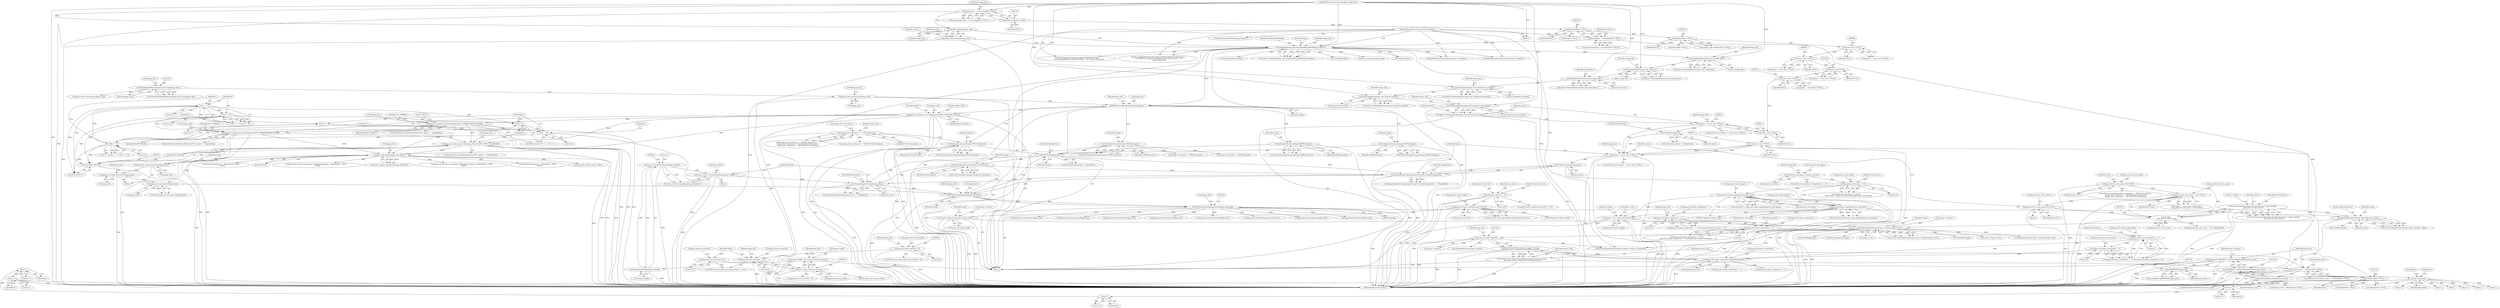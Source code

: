 digraph "0_ImageMagick_58cf5bf4fade82e3b510e8f3463a967278a3e410@pointer" {
"1001770" [label="(Call,p++)"];
"1001759" [label="(Call,p++)"];
"1001748" [label="(Call,p++)"];
"1001392" [label="(Call,p=jpeg_pixels)"];
"1001351" [label="(Call,(JSAMPROW) jpeg_pixels)"];
"1001132" [label="(Call,jpeg_pixels=(JSAMPLE *) GetVirtualMemoryBlob(memory_info))"];
"1001134" [label="(Call,(JSAMPLE *) GetVirtualMemoryBlob(memory_info))"];
"1001136" [label="(Call,GetVirtualMemoryBlob(memory_info))"];
"1001120" [label="(Call,memory_info == (MemoryInfo *) NULL)"];
"1001104" [label="(Call,memory_info=AcquireVirtualMemory((size_t) image->columns,\n    jpeg_info.output_components*sizeof(*jpeg_pixels)))"];
"1001106" [label="(Call,AcquireVirtualMemory((size_t) image->columns,\n    jpeg_info.output_components*sizeof(*jpeg_pixels)))"];
"1001107" [label="(Call,(size_t) image->columns)"];
"1001054" [label="(Call,SetImageExtent(image,image->columns,image->rows))"];
"1001031" [label="(Call,SetImageProperty(image,\"jpeg:colorspace\",value))"];
"1001014" [label="(Call,JPEGSetImageSamplingFactor(&jpeg_info,image))"];
"1001010" [label="(Call,JPEGSetImageQuality(&jpeg_info,image))"];
"1000828" [label="(Call,jpeg_start_decompress(&jpeg_info))"];
"1000385" [label="(Call,jpeg_read_header(&jpeg_info,TRUE))"];
"1000372" [label="(Call,jpeg_set_marker_processor(&jpeg_info,(int) (JPEG_APP0+i),ReadProfile))"];
"1000329" [label="(Call,jpeg_set_marker_processor(&jpeg_info,ICC_MARKER,ReadICCProfile))"];
"1000313" [label="(Call,jpeg_set_marker_processor(&jpeg_info,JPEG_COM,ReadComment))"];
"1000309" [label="(Call,JPEGSourceManager(&jpeg_info,image))"];
"1000306" [label="(Call,jpeg_create_decompress(&jpeg_info))"];
"1000207" [label="(Call,ResetMagickMemory(&jpeg_info,0,sizeof(jpeg_info)))"];
"1000179" [label="(Call,OpenBlob(image_info,image,ReadBinaryBlobMode,exception))"];
"1000175" [label="(Call,AcquireImage(image_info))"];
"1000129" [label="(Call,image_info != (const ImageInfo *) NULL)"];
"1000108" [label="(MethodParameterIn,const ImageInfo *image_info)"];
"1000131" [label="(Call,(const ImageInfo *) NULL)"];
"1000173" [label="(Call,image=AcquireImage(image_info))"];
"1000156" [label="(Call,exception != (ExceptionInfo *) NULL)"];
"1000109" [label="(MethodParameterIn,ExceptionInfo *exception)"];
"1000158" [label="(Call,(ExceptionInfo *) NULL)"];
"1000340" [label="(Call,jpeg_set_marker_processor(&jpeg_info,IPTC_MARKER,ReadIPTCProfile))"];
"1000375" [label="(Call,(int) (JPEG_APP0+i))"];
"1000360" [label="(Call,i != 13)"];
"1000356" [label="(Call,i != 2)"];
"1000349" [label="(Call,i < 16)"];
"1000352" [label="(Call,i++)"];
"1000363" [label="(Call,i != 14)"];
"1000346" [label="(Call,i=1)"];
"1000600" [label="(Call,jpeg_calc_output_dimensions(&jpeg_info))"];
"1000528" [label="(Call,jpeg_calc_output_dimensions(&jpeg_info))"];
"1000894" [label="(Call,IsITUFaxImage(image))"];
"1000880" [label="(Call,SetImageColorspace(image,YCbCrColorspace))"];
"1000391" [label="(Call,image_info->colorspace == YCbCrColorspace)"];
"1000864" [label="(Call,SetImageColorspace(image,sRGBColorspace))"];
"1000872" [label="(Call,SetImageColorspace(image,GRAYColorspace))"];
"1000888" [label="(Call,SetImageColorspace(image,CMYKColorspace))"];
"1000950" [label="(Call,AcquireImageColormap(image,colors))"];
"1000916" [label="(Call,AcquireImageColormap(image,StringToUnsignedLong(option)))"];
"1000900" [label="(Call,SetImageColorspace(image,LabColorspace))"];
"1000918" [label="(Call,StringToUnsignedLong(option))"];
"1000909" [label="(Call,option != (const char *) NULL)"];
"1000810" [label="(Call,option != (const char *) NULL)"];
"1000804" [label="(Call,option=GetImageOption(image_info,\"jpeg:fancy-upsampling\"))"];
"1000806" [label="(Call,GetImageOption(image_info,\"jpeg:fancy-upsampling\"))"];
"1000724" [label="(Call,GetImageOption(image_info,\"jpeg:dct-method\"))"];
"1000697" [label="(Call,GetImageOption(image_info,\"jpeg:block-smoothing\"))"];
"1000672" [label="(Call,GetImageOption(image_info,\"jpeg:colors\"))"];
"1000490" [label="(Call,GetImageOption(image_info,\"jpeg:size\"))"];
"1000320" [label="(Call,GetImageOption(image_info,\"profile:skip\"))"];
"1000812" [label="(Call,(const char *) NULL)"];
"1000730" [label="(Call,(const char *) NULL)"];
"1000703" [label="(Call,(const char *) NULL)"];
"1000678" [label="(Call,(const char *) NULL)"];
"1000497" [label="(Call,(const char *) NULL)"];
"1000232" [label="(Call,(MemoryInfo *) NULL)"];
"1000821" [label="(Call,IsStringTrue(option))"];
"1000911" [label="(Call,(const char *) NULL)"];
"1000938" [label="(Call,colors=(size_t) GetQuantumRange(image->depth)+1)"];
"1000941" [label="(Call,(size_t) GetQuantumRange(image->depth))"];
"1000943" [label="(Call,GetQuantumRange(image->depth))"];
"1000845" [label="(Call,image->depth=(size_t) jpeg_info.data_precision)"];
"1000849" [label="(Call,(size_t) jpeg_info.data_precision)"];
"1000660" [label="(Call,jpeg_info.data_precision == 16)"];
"1000643" [label="(Call,jpeg_info.data_precision > 8)"];
"1000665" [label="(Call,jpeg_info.data_precision=12)"];
"1001020" [label="(Call,FormatLocaleString(value,MaxTextExtent,\"%.20g\",(double)\n    jpeg_info.out_color_space))"];
"1001024" [label="(Call,(double)\n    jpeg_info.out_color_space)"];
"1000903" [label="(Call,jpeg_info.out_color_space=JCS_YCbCr)"];
"1000500" [label="(Call,jpeg_info.out_color_space != JCS_YCbCr)"];
"1000407" [label="(Call,jpeg_info.out_color_space=JCS_YCbCr)"];
"1000831" [label="(Call,image->columns=jpeg_info.output_width)"];
"1000556" [label="(Call,jpeg_info.output_width/geometry_info.rho)"];
"1000549" [label="(Call,geometry_info.rho != 0.0)"];
"1000838" [label="(Call,image->rows=jpeg_info.output_height)"];
"1000572" [label="(Call,jpeg_info.output_height/geometry_info.sigma)"];
"1000565" [label="(Call,geometry_info.sigma != 0.0)"];
"1000521" [label="(Call,geometry_info.sigma=geometry_info.rho)"];
"1000581" [label="(Call,jpeg_info.output_height/geometry_info.sigma)"];
"1001112" [label="(Call,jpeg_info.output_components*sizeof(*jpeg_pixels))"];
"1001087" [label="(Call,jpeg_info.output_components != 3)"];
"1001081" [label="(Call,jpeg_info.output_components != 1)"];
"1000926" [label="(Call,jpeg_info.output_components == 1)"];
"1001092" [label="(Call,jpeg_info.output_components != 4)"];
"1001122" [label="(Call,(MemoryInfo *) NULL)"];
"1001783" [label="(Call,p++)"];
"1001770" [label="(Call,p++)"];
"1000810" [label="(Call,option != (const char *) NULL)"];
"1000889" [label="(Identifier,image)"];
"1000902" [label="(Identifier,LabColorspace)"];
"1000726" [label="(Literal,\"jpeg:dct-method\")"];
"1000903" [label="(Call,jpeg_info.out_color_space=JCS_YCbCr)"];
"1000317" [label="(Identifier,ReadComment)"];
"1001033" [label="(Literal,\"jpeg:colorspace\")"];
"1001438" [label="(Call,jpeg_info.output_components == 1)"];
"1000846" [label="(Call,image->depth)"];
"1000340" [label="(Call,jpeg_set_marker_processor(&jpeg_info,IPTC_MARKER,ReadIPTCProfile))"];
"1001373" [label="(Call,jpeg_read_scanlines(&jpeg_info,scanline,1))"];
"1000831" [label="(Call,image->columns=jpeg_info.output_width)"];
"1000947" [label="(Literal,1)"];
"1000345" [label="(ControlStructure,for (i=1; i < 16; i++))"];
"1001486" [label="(Call,p++)"];
"1001769" [label="(Call,*p++)"];
"1000392" [label="(Call,image_info->colorspace)"];
"1000944" [label="(Call,image->depth)"];
"1000488" [label="(Call,option=GetImageOption(image_info,\"jpeg:size\"))"];
"1001771" [label="(Identifier,p)"];
"1000722" [label="(Call,option=GetImageOption(image_info,\"jpeg:dct-method\"))"];
"1001397" [label="(Call,QueueAuthenticPixels(image,0,y,image->columns,1,exception))"];
"1001047" [label="(Call,CloseBlob(image))"];
"1000182" [label="(Identifier,ReadBinaryBlobMode)"];
"1001034" [label="(Identifier,value)"];
"1000872" [label="(Call,SetImageColorspace(image,GRAYColorspace))"];
"1000579" [label="(Call,scale_factor=jpeg_info.output_height/geometry_info.sigma)"];
"1000951" [label="(Identifier,image)"];
"1000391" [label="(Call,image_info->colorspace == YCbCrColorspace)"];
"1000952" [label="(Identifier,colors)"];
"1000555" [label="(Identifier,scale_factor)"];
"1001839" [label="(Call,jpeg_destroy_decompress(&jpeg_info))"];
"1000699" [label="(Literal,\"jpeg:block-smoothing\")"];
"1000826" [label="(Call,(void) jpeg_start_decompress(&jpeg_info))"];
"1000312" [label="(Identifier,image)"];
"1001089" [label="(Identifier,jpeg_info)"];
"1000674" [label="(Literal,\"jpeg:colors\")"];
"1000936" [label="(Block,)"];
"1000678" [label="(Call,(const char *) NULL)"];
"1000725" [label="(Identifier,image_info)"];
"1000823" [label="(Identifier,MagickFalse)"];
"1000352" [label="(Call,i++)"];
"1000695" [label="(Call,option=GetImageOption(image_info,\"jpeg:block-smoothing\"))"];
"1000569" [label="(Literal,0.0)"];
"1000896" [label="(Identifier,MagickFalse)"];
"1000337" [label="(Literal,\"IPTC\")"];
"1001054" [label="(Call,SetImageExtent(image,image->columns,image->rows))"];
"1001106" [label="(Call,AcquireVirtualMemory((size_t) image->columns,\n    jpeg_info.output_components*sizeof(*jpeg_pixels)))"];
"1000565" [label="(Call,geometry_info.sigma != 0.0)"];
"1000832" [label="(Call,image->columns)"];
"1000553" [label="(Literal,0.0)"];
"1000504" [label="(Identifier,JCS_YCbCr)"];
"1000698" [label="(Identifier,image_info)"];
"1001132" [label="(Call,jpeg_pixels=(JSAMPLE *) GetVirtualMemoryBlob(memory_info))"];
"1000671" [label="(Identifier,option)"];
"1001121" [label="(Identifier,memory_info)"];
"1000357" [label="(Identifier,i)"];
"1001836" [label="(Call,jpeg_finish_decompress(&jpeg_info))"];
"1000989" [label="(Call,(int) jpeg_info.data_precision)"];
"1000382" [label="(Identifier,i)"];
"1000309" [label="(Call,JPEGSourceManager(&jpeg_info,image))"];
"1000494" [label="(Call,(option != (const char *) NULL) &&\n      (jpeg_info.out_color_space != JCS_YCbCr))"];
"1000407" [label="(Call,jpeg_info.out_color_space=JCS_YCbCr)"];
"1001032" [label="(Identifier,image)"];
"1000642" [label="(ControlStructure,if (jpeg_info.data_precision > 8))"];
"1001010" [label="(Call,JPEGSetImageQuality(&jpeg_info,image))"];
"1001748" [label="(Call,p++)"];
"1001758" [label="(Call,*p++)"];
"1000248" [label="(Call,jpeg_destroy_decompress(&jpeg_info))"];
"1001394" [label="(Identifier,jpeg_pixels)"];
"1000307" [label="(Call,&jpeg_info)"];
"1000928" [label="(Identifier,jpeg_info)"];
"1000949" [label="(Call,AcquireImageColormap(image,colors) == MagickFalse)"];
"1000664" [label="(Literal,16)"];
"1000701" [label="(Call,option != (const char *) NULL)"];
"1000529" [label="(Call,&jpeg_info)"];
"1000157" [label="(Identifier,exception)"];
"1001119" [label="(ControlStructure,if (memory_info == (MemoryInfo *) NULL))"];
"1000895" [label="(Identifier,image)"];
"1000667" [label="(Identifier,jpeg_info)"];
"1001353" [label="(Identifier,jpeg_pixels)"];
"1000348" [label="(Literal,1)"];
"1000840" [label="(Identifier,image)"];
"1000874" [label="(Identifier,GRAYColorspace)"];
"1000355" [label="(Call,(i != 2) && (i != 13) && (i != 14))"];
"1001149" [label="(Call,(MemoryInfo *) NULL)"];
"1001667" [label="(Call,p++)"];
"1001021" [label="(Identifier,value)"];
"1001080" [label="(Call,(jpeg_info.output_components != 1) &&\n      (jpeg_info.output_components != 3) && (jpeg_info.output_components != 4))"];
"1001029" [label="(Call,(void) SetImageProperty(image,\"jpeg:colorspace\",value))"];
"1000521" [label="(Call,geometry_info.sigma=geometry_info.rho)"];
"1000915" [label="(Call,AcquireImageColormap(image,StringToUnsignedLong(option)) == MagickFalse)"];
"1000388" [label="(Identifier,TRUE)"];
"1000130" [label="(Identifier,image_info)"];
"1000389" [label="(ControlStructure,if ((image_info->colorspace == YCbCrColorspace) ||\n      (image_info->colorspace == Rec601YCbCrColorspace) ||\n      (image_info->colorspace == Rec709YCbCrColorspace)))"];
"1000822" [label="(Identifier,option)"];
"1000919" [label="(Identifier,option)"];
"1000179" [label="(Call,OpenBlob(image_info,image,ReadBinaryBlobMode,exception))"];
"1001087" [label="(Call,jpeg_info.output_components != 3)"];
"1000175" [label="(Call,AcquireImage(image_info))"];
"1000811" [label="(Identifier,option)"];
"1001418" [label="(Call,jpeg_info.data_precision > 8)"];
"1000330" [label="(Call,&jpeg_info)"];
"1001052" [label="(Call,status=SetImageExtent(image,image->columns,image->rows))"];
"1000570" [label="(Call,scale_factor > (jpeg_info.output_height/geometry_info.sigma))"];
"1000386" [label="(Call,&jpeg_info)"];
"1000865" [label="(Identifier,image)"];
"1001014" [label="(Call,JPEGSetImageSamplingFactor(&jpeg_info,image))"];
"1000812" [label="(Call,(const char *) NULL)"];
"1000411" [label="(Identifier,JCS_YCbCr)"];
"1000571" [label="(Identifier,scale_factor)"];
"1000886" [label="(Call,(void) SetImageColorspace(image,CMYKColorspace))"];
"1000880" [label="(Call,SetImageColorspace(image,YCbCrColorspace))"];
"1000413" [label="(Identifier,units)"];
"1001367" [label="(Block,)"];
"1000364" [label="(Identifier,i)"];
"1001770" [label="(Call,p++)"];
"1000567" [label="(Identifier,geometry_info)"];
"1000828" [label="(Call,jpeg_start_decompress(&jpeg_info))"];
"1001747" [label="(Call,*p++)"];
"1000804" [label="(Call,option=GetImageOption(image_info,\"jpeg:fancy-upsampling\"))"];
"1000515" [label="(ControlStructure,if ((flags & SigmaValue) == 0))"];
"1001201" [label="(Call,jpeg_info.out_color_space == JCS_GRAYSCALE)"];
"1001749" [label="(Identifier,p)"];
"1000350" [label="(Identifier,i)"];
"1000581" [label="(Call,jpeg_info.output_height/geometry_info.sigma)"];
"1000344" [label="(Identifier,ReadIPTCProfile)"];
"1001792" [label="(Call,SyncAuthenticPixels(image,exception))"];
"1000183" [label="(Identifier,exception)"];
"1001848" [label="(Call,CloseBlob(image))"];
"1000916" [label="(Call,AcquireImageColormap(image,StringToUnsignedLong(option)))"];
"1000108" [label="(MethodParameterIn,const ImageInfo *image_info)"];
"1000673" [label="(Identifier,image_info)"];
"1000820" [label="(Call,IsStringTrue(option) != MagickFalse)"];
"1000129" [label="(Call,image_info != (const ImageInfo *) NULL)"];
"1000176" [label="(Identifier,image_info)"];
"1000346" [label="(Call,i=1)"];
"1000838" [label="(Call,image->rows=jpeg_info.output_height)"];
"1000232" [label="(Call,(MemoryInfo *) NULL)"];
"1001360" [label="(Call,(ssize_t) image->rows)"];
"1001396" [label="(Identifier,q)"];
"1000670" [label="(Call,option=GetImageOption(image_info,\"jpeg:colors\"))"];
"1001092" [label="(Call,jpeg_info.output_components != 4)"];
"1001024" [label="(Call,(double)\n    jpeg_info.out_color_space)"];
"1000207" [label="(Call,ResetMagickMemory(&jpeg_info,0,sizeof(jpeg_info)))"];
"1000730" [label="(Call,(const char *) NULL)"];
"1000662" [label="(Identifier,jpeg_info)"];
"1000191" [label="(Call,DestroyImageList(image))"];
"1001165" [label="(Call,(MagickSizeType) image->columns*image->rows)"];
"1000550" [label="(Call,geometry_info.rho)"];
"1001022" [label="(Identifier,MaxTextExtent)"];
"1000365" [label="(Literal,14)"];
"1000882" [label="(Identifier,YCbCrColorspace)"];
"1000373" [label="(Call,&jpeg_info)"];
"1000315" [label="(Identifier,jpeg_info)"];
"1000110" [label="(Block,)"];
"1000353" [label="(Identifier,i)"];
"1000173" [label="(Call,image=AcquireImage(image_info))"];
"1000660" [label="(Call,jpeg_info.data_precision == 16)"];
"1000395" [label="(Identifier,YCbCrColorspace)"];
"1001094" [label="(Identifier,jpeg_info)"];
"1000888" [label="(Call,SetImageColorspace(image,CMYKColorspace))"];
"1000349" [label="(Call,i < 16)"];
"1000898" [label="(Call,(void) SetImageColorspace(image,LabColorspace))"];
"1000564" [label="(Call,(geometry_info.sigma != 0.0) &&\n          (scale_factor > (jpeg_info.output_height/geometry_info.sigma)))"];
"1000333" [label="(Identifier,ReadICCProfile)"];
"1000360" [label="(Call,i != 13)"];
"1000585" [label="(Call,geometry_info.sigma)"];
"1000390" [label="(Call,(image_info->colorspace == YCbCrColorspace) ||\n      (image_info->colorspace == Rec601YCbCrColorspace) ||\n      (image_info->colorspace == Rec709YCbCrColorspace))"];
"1000380" [label="(Identifier,ReadProfile)"];
"1001136" [label="(Call,GetVirtualMemoryBlob(memory_info))"];
"1000490" [label="(Call,GetImageOption(image_info,\"jpeg:size\"))"];
"1000109" [label="(MethodParameterIn,ExceptionInfo *exception)"];
"1001059" [label="(Call,image->rows)"];
"1000321" [label="(Identifier,image_info)"];
"1000319" [label="(Identifier,option)"];
"1000359" [label="(Call,(i != 13) && (i != 14))"];
"1001161" [label="(Call,CloseBlob(image))"];
"1000881" [label="(Identifier,image)"];
"1001113" [label="(Call,jpeg_info.output_components)"];
"1000131" [label="(Call,(const ImageInfo *) NULL)"];
"1000864" [label="(Call,SetImageColorspace(image,sRGBColorspace))"];
"1001055" [label="(Identifier,image)"];
"1000953" [label="(Identifier,MagickFalse)"];
"1000911" [label="(Call,(const char *) NULL)"];
"1000814" [label="(Identifier,NULL)"];
"1000178" [label="(Identifier,status)"];
"1000941" [label="(Call,(size_t) GetQuantumRange(image->depth))"];
"1001020" [label="(Call,FormatLocaleString(value,MaxTextExtent,\"%.20g\",(double)\n    jpeg_info.out_color_space))"];
"1001013" [label="(Identifier,image)"];
"1000890" [label="(Identifier,CMYKColorspace)"];
"1000676" [label="(Call,option != (const char *) NULL)"];
"1000926" [label="(Call,jpeg_info.output_components == 1)"];
"1000362" [label="(Literal,13)"];
"1001392" [label="(Call,p=jpeg_pixels)"];
"1000500" [label="(Call,jpeg_info.out_color_space != JCS_YCbCr)"];
"1000939" [label="(Identifier,colors)"];
"1000706" [label="(Call,jpeg_info.do_block_smoothing=IsStringTrue(option) != MagickFalse ? TRUE :\n      FALSE)"];
"1001347" [label="(Call,scanline[0]=(JSAMPROW) jpeg_pixels)"];
"1000314" [label="(Call,&jpeg_info)"];
"1000705" [label="(Identifier,NULL)"];
"1001492" [label="(Call,image->colorspace != CMYKColorspace)"];
"1000839" [label="(Call,image->rows)"];
"1000177" [label="(Call,status=OpenBlob(image_info,image,ReadBinaryBlobMode,exception))"];
"1000497" [label="(Call,(const char *) NULL)"];
"1001351" [label="(Call,(JSAMPROW) jpeg_pixels)"];
"1001782" [label="(Call,*p++)"];
"1001017" [label="(Identifier,image)"];
"1001016" [label="(Identifier,jpeg_info)"];
"1000927" [label="(Call,jpeg_info.output_components)"];
"1000560" [label="(Call,geometry_info.rho)"];
"1001018" [label="(Call,(void) FormatLocaleString(value,MaxTextExtent,\"%.20g\",(double)\n    jpeg_info.out_color_space))"];
"1001085" [label="(Literal,1)"];
"1000920" [label="(Identifier,MagickFalse)"];
"1001005" [label="(Call,(int) jpeg_info.output_height)"];
"1000181" [label="(Identifier,image)"];
"1000808" [label="(Literal,\"jpeg:fancy-upsampling\")"];
"1000385" [label="(Call,jpeg_read_header(&jpeg_info,TRUE))"];
"1000918" [label="(Call,StringToUnsignedLong(option))"];
"1001114" [label="(Identifier,jpeg_info)"];
"1000893" [label="(Call,IsITUFaxImage(image) != MagickFalse)"];
"1001122" [label="(Call,(MemoryInfo *) NULL)"];
"1000320" [label="(Call,GetImageOption(image_info,\"profile:skip\"))"];
"1000661" [label="(Call,jpeg_info.data_precision)"];
"1001093" [label="(Call,jpeg_info.output_components)"];
"1001015" [label="(Call,&jpeg_info)"];
"1001673" [label="(Call,image->colorspace != CMYKColorspace)"];
"1000913" [label="(Identifier,NULL)"];
"1000557" [label="(Call,jpeg_info.output_width)"];
"1000341" [label="(Call,&jpeg_info)"];
"1000158" [label="(Call,(ExceptionInfo *) NULL)"];
"1000234" [label="(Identifier,NULL)"];
"1000269" [label="(Call,CloseBlob(image))"];
"1000666" [label="(Call,jpeg_info.data_precision)"];
"1001088" [label="(Call,jpeg_info.output_components)"];
"1000925" [label="(Call,(jpeg_info.output_components == 1) && (jpeg_info.quantize_colors == 0))"];
"1000856" [label="(Identifier,jpeg_info)"];
"1000554" [label="(Call,scale_factor=jpeg_info.output_width/geometry_info.rho)"];
"1000323" [label="(ControlStructure,if (IsOptionMember(\"ICC\",option) == MagickFalse))"];
"1001783" [label="(Call,p++)"];
"1000870" [label="(Call,(void) SetImageColorspace(image,GRAYColorspace))"];
"1001166" [label="(Call,(MagickSizeType) image->columns)"];
"1001575" [label="(Call,p++)"];
"1001105" [label="(Identifier,memory_info)"];
"1001120" [label="(Call,memory_info == (MemoryInfo *) NULL)"];
"1000835" [label="(Call,jpeg_info.output_width)"];
"1000347" [label="(Identifier,i)"];
"1000397" [label="(Call,image_info->colorspace == Rec601YCbCrColorspace)"];
"1000383" [label="(Call,(ssize_t) jpeg_read_header(&jpeg_info,TRUE))"];
"1000310" [label="(Call,&jpeg_info)"];
"1001382" [label="(Call,ThrowMagickException(exception,GetMagickModule(),\n          CorruptImageWarning,\"SkipToSyncByte\",\"`%s'\",image->filename))"];
"1000601" [label="(Call,&jpeg_info)"];
"1000495" [label="(Call,option != (const char *) NULL)"];
"1000530" [label="(Identifier,jpeg_info)"];
"1000211" [label="(Call,sizeof(jpeg_info))"];
"1000665" [label="(Call,jpeg_info.data_precision=12)"];
"1000659" [label="(ControlStructure,if (jpeg_info.data_precision == 16))"];
"1000878" [label="(Call,(void) SetImageColorspace(image,YCbCrColorspace))"];
"1000329" [label="(Call,jpeg_set_marker_processor(&jpeg_info,ICC_MARKER,ReadICCProfile))"];
"1000548" [label="(ControlStructure,if (geometry_info.rho != 0.0))"];
"1001760" [label="(Identifier,p)"];
"1000815" [label="(Call,jpeg_info.do_fancy_upsampling=IsStringTrue(option) != MagickFalse ? TRUE :\n      FALSE)"];
"1001156" [label="(Call,jpeg_destroy_decompress(&jpeg_info))"];
"1001128" [label="(Identifier,jpeg_info)"];
"1000556" [label="(Call,jpeg_info.output_width/geometry_info.rho)"];
"1000372" [label="(Call,jpeg_set_marker_processor(&jpeg_info,(int) (JPEG_APP0+i),ReadProfile))"];
"1001126" [label="(Call,jpeg_destroy_decompress(&jpeg_info))"];
"1000851" [label="(Call,jpeg_info.data_precision)"];
"1001520" [label="(Call,p++)"];
"1000894" [label="(Call,IsITUFaxImage(image))"];
"1001098" [label="(Call,jpeg_destroy_decompress(&jpeg_info))"];
"1000930" [label="(Literal,1)"];
"1001133" [label="(Identifier,jpeg_pixels)"];
"1001393" [label="(Identifier,p)"];
"1000807" [label="(Identifier,image_info)"];
"1000160" [label="(Identifier,NULL)"];
"1000174" [label="(Identifier,image)"];
"1000606" [label="(Identifier,image)"];
"1000133" [label="(Identifier,NULL)"];
"1000806" [label="(Call,GetImageOption(image_info,\"jpeg:fancy-upsampling\"))"];
"1000643" [label="(Call,jpeg_info.data_precision > 8)"];
"1000897" [label="(Block,)"];
"1000917" [label="(Identifier,image)"];
"1001031" [label="(Call,SetImageProperty(image,\"jpeg:colorspace\",value))"];
"1000862" [label="(Call,(void) SetImageColorspace(image,sRGBColorspace))"];
"1000306" [label="(Call,jpeg_create_decompress(&jpeg_info))"];
"1000732" [label="(Identifier,NULL)"];
"1001759" [label="(Call,p++)"];
"1000322" [label="(Literal,\"profile:skip\")"];
"1000505" [label="(Block,)"];
"1001077" [label="(Call,DestroyImageList(image))"];
"1001107" [label="(Call,(size_t) image->columns)"];
"1001000" [label="(Call,(int) jpeg_info.output_width)"];
"1000205" [label="(Call,(void) ResetMagickMemory(&jpeg_info,0,sizeof(jpeg_info)))"];
"1000334" [label="(ControlStructure,if (IsOptionMember(\"IPTC\",option) == MagickFalse))"];
"1000180" [label="(Identifier,image_info)"];
"1000697" [label="(Call,GetImageOption(image_info,\"jpeg:block-smoothing\"))"];
"1000900" [label="(Call,SetImageColorspace(image,LabColorspace))"];
"1000710" [label="(Call,IsStringTrue(option) != MagickFalse ? TRUE :\n      FALSE)"];
"1000363" [label="(Call,i != 14)"];
"1000566" [label="(Call,geometry_info.sigma)"];
"1001625" [label="(Call,jpeg_info.output_components == 1)"];
"1000235" [label="(Call,error_manager.image=image)"];
"1000549" [label="(Call,geometry_info.rho != 0.0)"];
"1000155" [label="(Call,assert(exception != (ExceptionInfo *) NULL))"];
"1000909" [label="(Call,option != (const char *) NULL)"];
"1001112" [label="(Call,jpeg_info.output_components*sizeof(*jpeg_pixels))"];
"1001011" [label="(Call,&jpeg_info)"];
"1000672" [label="(Call,GetImageOption(image_info,\"jpeg:colors\"))"];
"1000845" [label="(Call,image->depth=(size_t) jpeg_info.data_precision)"];
"1000572" [label="(Call,jpeg_info.output_height/geometry_info.sigma)"];
"1000351" [label="(Literal,16)"];
"1001134" [label="(Call,(JSAMPLE *) GetVirtualMemoryBlob(memory_info))"];
"1001147" [label="(Call,memory_info != (MemoryInfo *) NULL)"];
"1001091" [label="(Literal,3)"];
"1001026" [label="(Call,jpeg_info.out_color_space)"];
"1000644" [label="(Call,jpeg_info.data_precision)"];
"1000809" [label="(ControlStructure,if (option != (const char *) NULL))"];
"1000318" [label="(Call,option=GetImageOption(image_info,\"profile:skip\"))"];
"1000821" [label="(Call,IsStringTrue(option))"];
"1000943" [label="(Call,GetQuantumRange(image->depth))"];
"1000576" [label="(Call,geometry_info.sigma)"];
"1001137" [label="(Identifier,memory_info)"];
"1001081" [label="(Call,jpeg_info.output_components != 1)"];
"1000194" [label="(Call,(Image *) NULL)"];
"1000938" [label="(Call,colors=(size_t) GetQuantumRange(image->depth)+1)"];
"1000210" [label="(Literal,0)"];
"1001086" [label="(Call,(jpeg_info.output_components != 3) && (jpeg_info.output_components != 4))"];
"1000805" [label="(Identifier,option)"];
"1000669" [label="(Literal,12)"];
"1000156" [label="(Call,exception != (ExceptionInfo *) NULL)"];
"1000408" [label="(Call,jpeg_info.out_color_space)"];
"1000375" [label="(Call,(int) (JPEG_APP0+i))"];
"1000491" [label="(Identifier,image_info)"];
"1001142" [label="(Identifier,error_manager)"];
"1000650" [label="(Call,ThrowMagickException(exception,GetMagickModule(),OptionError,\n      \"12-bit JPEG not supported. Reducing pixel data to 8 bits\",\"`%s'\",\n      image->filename))"];
"1001109" [label="(Call,image->columns)"];
"1000366" [label="(ControlStructure,if (IsOptionMember(\"APP\",option) == MagickFalse))"];
"1000128" [label="(Call,assert(image_info != (const ImageInfo *) NULL))"];
"1000910" [label="(Identifier,option)"];
"1000582" [label="(Call,jpeg_info.output_height)"];
"1000724" [label="(Call,GetImageOption(image_info,\"jpeg:dct-method\"))"];
"1000256" [label="(Call,(StringInfo *) NULL)"];
"1000501" [label="(Call,jpeg_info.out_color_space)"];
"1001853" [label="(MethodReturn,static Image *)"];
"1000499" [label="(Identifier,NULL)"];
"1000682" [label="(Call,jpeg_info.quantize_colors=TRUE)"];
"1000600" [label="(Call,jpeg_calc_output_dimensions(&jpeg_info))"];
"1000904" [label="(Call,jpeg_info.out_color_space)"];
"1000703" [label="(Call,(const char *) NULL)"];
"1000829" [label="(Call,&jpeg_info)"];
"1000873" [label="(Identifier,image)"];
"1001116" [label="(Call,sizeof(*jpeg_pixels))"];
"1000311" [label="(Identifier,jpeg_info)"];
"1000356" [label="(Call,i != 2)"];
"1000522" [label="(Call,geometry_info.sigma)"];
"1001699" [label="(Call,p++)"];
"1000819" [label="(Call,IsStringTrue(option) != MagickFalse ? TRUE :\n      FALSE)"];
"1000907" [label="(Identifier,JCS_YCbCr)"];
"1000492" [label="(Literal,\"jpeg:size\")"];
"1001784" [label="(Identifier,p)"];
"1000933" [label="(Identifier,jpeg_info)"];
"1001096" [label="(Literal,4)"];
"1001844" [label="(Call,RelinquishVirtualMemory(memory_info))"];
"1000849" [label="(Call,(size_t) jpeg_info.data_precision)"];
"1000289" [label="(Call,InheritException(exception,&image->exception))"];
"1001067" [label="(Call,jpeg_destroy_decompress(&jpeg_info))"];
"1000866" [label="(Identifier,sRGBColorspace)"];
"1000361" [label="(Identifier,i)"];
"1000950" [label="(Call,AcquireImageColormap(image,colors))"];
"1000533" [label="(Identifier,image)"];
"1000399" [label="(Identifier,image_info)"];
"1000680" [label="(Identifier,NULL)"];
"1000316" [label="(Identifier,JPEG_COM)"];
"1000528" [label="(Call,jpeg_calc_output_dimensions(&jpeg_info))"];
"1001070" [label="(Call,InheritException(exception,&image->exception))"];
"1001023" [label="(Literal,\"%.20g\")"];
"1000332" [label="(Identifier,ICC_MARKER)"];
"1000847" [label="(Identifier,image)"];
"1000817" [label="(Identifier,jpeg_info)"];
"1001082" [label="(Call,jpeg_info.output_components)"];
"1001104" [label="(Call,memory_info=AcquireVirtualMemory((size_t) image->columns,\n    jpeg_info.output_components*sizeof(*jpeg_pixels)))"];
"1000525" [label="(Call,geometry_info.rho)"];
"1000647" [label="(Literal,8)"];
"1000377" [label="(Call,JPEG_APP0+i)"];
"1000901" [label="(Identifier,image)"];
"1000230" [label="(Call,memory_info=(MemoryInfo *) NULL)"];
"1000313" [label="(Call,jpeg_set_marker_processor(&jpeg_info,JPEG_COM,ReadComment))"];
"1000728" [label="(Call,option != (const char *) NULL)"];
"1000573" [label="(Call,jpeg_info.output_height)"];
"1000940" [label="(Call,(size_t) GetQuantumRange(image->depth)+1)"];
"1001042" [label="(Call,jpeg_destroy_decompress(&jpeg_info))"];
"1001056" [label="(Call,image->columns)"];
"1000908" [label="(ControlStructure,if (option != (const char *) NULL))"];
"1000842" [label="(Call,jpeg_info.output_height)"];
"1000343" [label="(Identifier,IPTC_MARKER)"];
"1001124" [label="(Identifier,NULL)"];
"1000208" [label="(Call,&jpeg_info)"];
"1000358" [label="(Literal,2)"];
"1001409" [label="(Call,(PixelPacket *) NULL)"];
"1001770" -> "1001769"  [label="AST: "];
"1001770" -> "1001771"  [label="CFG: "];
"1001771" -> "1001770"  [label="AST: "];
"1001769" -> "1001770"  [label="CFG: "];
"1001759" -> "1001770"  [label="DDG: "];
"1001770" -> "1001783"  [label="DDG: "];
"1001759" -> "1001758"  [label="AST: "];
"1001759" -> "1001760"  [label="CFG: "];
"1001760" -> "1001759"  [label="AST: "];
"1001758" -> "1001759"  [label="CFG: "];
"1001748" -> "1001759"  [label="DDG: "];
"1001748" -> "1001747"  [label="AST: "];
"1001748" -> "1001749"  [label="CFG: "];
"1001749" -> "1001748"  [label="AST: "];
"1001747" -> "1001748"  [label="CFG: "];
"1001392" -> "1001748"  [label="DDG: "];
"1001783" -> "1001748"  [label="DDG: "];
"1001392" -> "1001367"  [label="AST: "];
"1001392" -> "1001394"  [label="CFG: "];
"1001393" -> "1001392"  [label="AST: "];
"1001394" -> "1001392"  [label="AST: "];
"1001396" -> "1001392"  [label="CFG: "];
"1001392" -> "1001853"  [label="DDG: "];
"1001392" -> "1001853"  [label="DDG: "];
"1001351" -> "1001392"  [label="DDG: "];
"1001392" -> "1001486"  [label="DDG: "];
"1001392" -> "1001520"  [label="DDG: "];
"1001392" -> "1001575"  [label="DDG: "];
"1001392" -> "1001667"  [label="DDG: "];
"1001392" -> "1001699"  [label="DDG: "];
"1001351" -> "1001347"  [label="AST: "];
"1001351" -> "1001353"  [label="CFG: "];
"1001352" -> "1001351"  [label="AST: "];
"1001353" -> "1001351"  [label="AST: "];
"1001347" -> "1001351"  [label="CFG: "];
"1001351" -> "1001853"  [label="DDG: "];
"1001351" -> "1001347"  [label="DDG: "];
"1001132" -> "1001351"  [label="DDG: "];
"1001132" -> "1000110"  [label="AST: "];
"1001132" -> "1001134"  [label="CFG: "];
"1001133" -> "1001132"  [label="AST: "];
"1001134" -> "1001132"  [label="AST: "];
"1001142" -> "1001132"  [label="CFG: "];
"1001132" -> "1001853"  [label="DDG: "];
"1001132" -> "1001853"  [label="DDG: "];
"1001134" -> "1001132"  [label="DDG: "];
"1001134" -> "1001136"  [label="CFG: "];
"1001135" -> "1001134"  [label="AST: "];
"1001136" -> "1001134"  [label="AST: "];
"1001134" -> "1001853"  [label="DDG: "];
"1001136" -> "1001134"  [label="DDG: "];
"1001136" -> "1001137"  [label="CFG: "];
"1001137" -> "1001136"  [label="AST: "];
"1001120" -> "1001136"  [label="DDG: "];
"1001136" -> "1001147"  [label="DDG: "];
"1001136" -> "1001844"  [label="DDG: "];
"1001120" -> "1001119"  [label="AST: "];
"1001120" -> "1001122"  [label="CFG: "];
"1001121" -> "1001120"  [label="AST: "];
"1001122" -> "1001120"  [label="AST: "];
"1001128" -> "1001120"  [label="CFG: "];
"1001133" -> "1001120"  [label="CFG: "];
"1001120" -> "1001853"  [label="DDG: "];
"1001120" -> "1001853"  [label="DDG: "];
"1001104" -> "1001120"  [label="DDG: "];
"1001122" -> "1001120"  [label="DDG: "];
"1001104" -> "1000110"  [label="AST: "];
"1001104" -> "1001106"  [label="CFG: "];
"1001105" -> "1001104"  [label="AST: "];
"1001106" -> "1001104"  [label="AST: "];
"1001121" -> "1001104"  [label="CFG: "];
"1001104" -> "1001853"  [label="DDG: "];
"1001106" -> "1001104"  [label="DDG: "];
"1001106" -> "1001104"  [label="DDG: "];
"1001106" -> "1001112"  [label="CFG: "];
"1001107" -> "1001106"  [label="AST: "];
"1001112" -> "1001106"  [label="AST: "];
"1001106" -> "1001853"  [label="DDG: "];
"1001106" -> "1001853"  [label="DDG: "];
"1001107" -> "1001106"  [label="DDG: "];
"1001112" -> "1001106"  [label="DDG: "];
"1001107" -> "1001109"  [label="CFG: "];
"1001108" -> "1001107"  [label="AST: "];
"1001109" -> "1001107"  [label="AST: "];
"1001114" -> "1001107"  [label="CFG: "];
"1001107" -> "1001853"  [label="DDG: "];
"1001054" -> "1001107"  [label="DDG: "];
"1001107" -> "1001166"  [label="DDG: "];
"1001107" -> "1001397"  [label="DDG: "];
"1001054" -> "1001052"  [label="AST: "];
"1001054" -> "1001059"  [label="CFG: "];
"1001055" -> "1001054"  [label="AST: "];
"1001056" -> "1001054"  [label="AST: "];
"1001059" -> "1001054"  [label="AST: "];
"1001052" -> "1001054"  [label="CFG: "];
"1001054" -> "1001853"  [label="DDG: "];
"1001054" -> "1001853"  [label="DDG: "];
"1001054" -> "1001052"  [label="DDG: "];
"1001054" -> "1001052"  [label="DDG: "];
"1001054" -> "1001052"  [label="DDG: "];
"1001031" -> "1001054"  [label="DDG: "];
"1000831" -> "1001054"  [label="DDG: "];
"1000838" -> "1001054"  [label="DDG: "];
"1001054" -> "1001077"  [label="DDG: "];
"1001054" -> "1001161"  [label="DDG: "];
"1001054" -> "1001165"  [label="DDG: "];
"1001054" -> "1001360"  [label="DDG: "];
"1001054" -> "1001397"  [label="DDG: "];
"1001054" -> "1001848"  [label="DDG: "];
"1001031" -> "1001029"  [label="AST: "];
"1001031" -> "1001034"  [label="CFG: "];
"1001032" -> "1001031"  [label="AST: "];
"1001033" -> "1001031"  [label="AST: "];
"1001034" -> "1001031"  [label="AST: "];
"1001029" -> "1001031"  [label="CFG: "];
"1001031" -> "1001853"  [label="DDG: "];
"1001031" -> "1001029"  [label="DDG: "];
"1001031" -> "1001029"  [label="DDG: "];
"1001031" -> "1001029"  [label="DDG: "];
"1001014" -> "1001031"  [label="DDG: "];
"1001020" -> "1001031"  [label="DDG: "];
"1001031" -> "1001047"  [label="DDG: "];
"1001014" -> "1000110"  [label="AST: "];
"1001014" -> "1001017"  [label="CFG: "];
"1001015" -> "1001014"  [label="AST: "];
"1001017" -> "1001014"  [label="AST: "];
"1001019" -> "1001014"  [label="CFG: "];
"1001014" -> "1001853"  [label="DDG: "];
"1001010" -> "1001014"  [label="DDG: "];
"1001010" -> "1001014"  [label="DDG: "];
"1001014" -> "1001042"  [label="DDG: "];
"1001014" -> "1001067"  [label="DDG: "];
"1001014" -> "1001098"  [label="DDG: "];
"1001014" -> "1001126"  [label="DDG: "];
"1001014" -> "1001156"  [label="DDG: "];
"1001014" -> "1001373"  [label="DDG: "];
"1001014" -> "1001836"  [label="DDG: "];
"1001014" -> "1001839"  [label="DDG: "];
"1001010" -> "1000110"  [label="AST: "];
"1001010" -> "1001013"  [label="CFG: "];
"1001011" -> "1001010"  [label="AST: "];
"1001013" -> "1001010"  [label="AST: "];
"1001016" -> "1001010"  [label="CFG: "];
"1001010" -> "1001853"  [label="DDG: "];
"1000828" -> "1001010"  [label="DDG: "];
"1000894" -> "1001010"  [label="DDG: "];
"1000950" -> "1001010"  [label="DDG: "];
"1000916" -> "1001010"  [label="DDG: "];
"1000900" -> "1001010"  [label="DDG: "];
"1000828" -> "1000826"  [label="AST: "];
"1000828" -> "1000829"  [label="CFG: "];
"1000829" -> "1000828"  [label="AST: "];
"1000826" -> "1000828"  [label="CFG: "];
"1000828" -> "1000826"  [label="DDG: "];
"1000385" -> "1000828"  [label="DDG: "];
"1000600" -> "1000828"  [label="DDG: "];
"1000385" -> "1000383"  [label="AST: "];
"1000385" -> "1000388"  [label="CFG: "];
"1000386" -> "1000385"  [label="AST: "];
"1000388" -> "1000385"  [label="AST: "];
"1000383" -> "1000385"  [label="CFG: "];
"1000385" -> "1001853"  [label="DDG: "];
"1000385" -> "1000383"  [label="DDG: "];
"1000385" -> "1000383"  [label="DDG: "];
"1000372" -> "1000385"  [label="DDG: "];
"1000329" -> "1000385"  [label="DDG: "];
"1000313" -> "1000385"  [label="DDG: "];
"1000340" -> "1000385"  [label="DDG: "];
"1000385" -> "1000528"  [label="DDG: "];
"1000385" -> "1000682"  [label="DDG: "];
"1000385" -> "1000706"  [label="DDG: "];
"1000385" -> "1000710"  [label="DDG: "];
"1000385" -> "1000815"  [label="DDG: "];
"1000385" -> "1000819"  [label="DDG: "];
"1000372" -> "1000366"  [label="AST: "];
"1000372" -> "1000380"  [label="CFG: "];
"1000373" -> "1000372"  [label="AST: "];
"1000375" -> "1000372"  [label="AST: "];
"1000380" -> "1000372"  [label="AST: "];
"1000353" -> "1000372"  [label="CFG: "];
"1000372" -> "1001853"  [label="DDG: "];
"1000372" -> "1001853"  [label="DDG: "];
"1000372" -> "1001853"  [label="DDG: "];
"1000329" -> "1000372"  [label="DDG: "];
"1000313" -> "1000372"  [label="DDG: "];
"1000340" -> "1000372"  [label="DDG: "];
"1000375" -> "1000372"  [label="DDG: "];
"1000329" -> "1000323"  [label="AST: "];
"1000329" -> "1000333"  [label="CFG: "];
"1000330" -> "1000329"  [label="AST: "];
"1000332" -> "1000329"  [label="AST: "];
"1000333" -> "1000329"  [label="AST: "];
"1000337" -> "1000329"  [label="CFG: "];
"1000329" -> "1001853"  [label="DDG: "];
"1000329" -> "1001853"  [label="DDG: "];
"1000329" -> "1001853"  [label="DDG: "];
"1000313" -> "1000329"  [label="DDG: "];
"1000329" -> "1000340"  [label="DDG: "];
"1000313" -> "1000110"  [label="AST: "];
"1000313" -> "1000317"  [label="CFG: "];
"1000314" -> "1000313"  [label="AST: "];
"1000316" -> "1000313"  [label="AST: "];
"1000317" -> "1000313"  [label="AST: "];
"1000319" -> "1000313"  [label="CFG: "];
"1000313" -> "1001853"  [label="DDG: "];
"1000313" -> "1001853"  [label="DDG: "];
"1000313" -> "1001853"  [label="DDG: "];
"1000309" -> "1000313"  [label="DDG: "];
"1000313" -> "1000340"  [label="DDG: "];
"1000309" -> "1000110"  [label="AST: "];
"1000309" -> "1000312"  [label="CFG: "];
"1000310" -> "1000309"  [label="AST: "];
"1000312" -> "1000309"  [label="AST: "];
"1000315" -> "1000309"  [label="CFG: "];
"1000309" -> "1001853"  [label="DDG: "];
"1000306" -> "1000309"  [label="DDG: "];
"1000179" -> "1000309"  [label="DDG: "];
"1000309" -> "1000864"  [label="DDG: "];
"1000309" -> "1000872"  [label="DDG: "];
"1000309" -> "1000880"  [label="DDG: "];
"1000309" -> "1000888"  [label="DDG: "];
"1000306" -> "1000110"  [label="AST: "];
"1000306" -> "1000307"  [label="CFG: "];
"1000307" -> "1000306"  [label="AST: "];
"1000311" -> "1000306"  [label="CFG: "];
"1000306" -> "1001853"  [label="DDG: "];
"1000207" -> "1000306"  [label="DDG: "];
"1000207" -> "1000205"  [label="AST: "];
"1000207" -> "1000211"  [label="CFG: "];
"1000208" -> "1000207"  [label="AST: "];
"1000210" -> "1000207"  [label="AST: "];
"1000211" -> "1000207"  [label="AST: "];
"1000205" -> "1000207"  [label="CFG: "];
"1000207" -> "1000205"  [label="DDG: "];
"1000207" -> "1000205"  [label="DDG: "];
"1000207" -> "1000248"  [label="DDG: "];
"1000179" -> "1000177"  [label="AST: "];
"1000179" -> "1000183"  [label="CFG: "];
"1000180" -> "1000179"  [label="AST: "];
"1000181" -> "1000179"  [label="AST: "];
"1000182" -> "1000179"  [label="AST: "];
"1000183" -> "1000179"  [label="AST: "];
"1000177" -> "1000179"  [label="CFG: "];
"1000179" -> "1001853"  [label="DDG: "];
"1000179" -> "1001853"  [label="DDG: "];
"1000179" -> "1001853"  [label="DDG: "];
"1000179" -> "1000177"  [label="DDG: "];
"1000179" -> "1000177"  [label="DDG: "];
"1000179" -> "1000177"  [label="DDG: "];
"1000179" -> "1000177"  [label="DDG: "];
"1000175" -> "1000179"  [label="DDG: "];
"1000108" -> "1000179"  [label="DDG: "];
"1000173" -> "1000179"  [label="DDG: "];
"1000156" -> "1000179"  [label="DDG: "];
"1000109" -> "1000179"  [label="DDG: "];
"1000179" -> "1000191"  [label="DDG: "];
"1000179" -> "1000235"  [label="DDG: "];
"1000179" -> "1000269"  [label="DDG: "];
"1000179" -> "1000289"  [label="DDG: "];
"1000179" -> "1000320"  [label="DDG: "];
"1000179" -> "1000650"  [label="DDG: "];
"1000179" -> "1001070"  [label="DDG: "];
"1000179" -> "1001382"  [label="DDG: "];
"1000179" -> "1001397"  [label="DDG: "];
"1000175" -> "1000173"  [label="AST: "];
"1000175" -> "1000176"  [label="CFG: "];
"1000176" -> "1000175"  [label="AST: "];
"1000173" -> "1000175"  [label="CFG: "];
"1000175" -> "1000173"  [label="DDG: "];
"1000129" -> "1000175"  [label="DDG: "];
"1000108" -> "1000175"  [label="DDG: "];
"1000129" -> "1000128"  [label="AST: "];
"1000129" -> "1000131"  [label="CFG: "];
"1000130" -> "1000129"  [label="AST: "];
"1000131" -> "1000129"  [label="AST: "];
"1000128" -> "1000129"  [label="CFG: "];
"1000129" -> "1001853"  [label="DDG: "];
"1000129" -> "1000128"  [label="DDG: "];
"1000129" -> "1000128"  [label="DDG: "];
"1000108" -> "1000129"  [label="DDG: "];
"1000131" -> "1000129"  [label="DDG: "];
"1000108" -> "1000107"  [label="AST: "];
"1000108" -> "1001853"  [label="DDG: "];
"1000108" -> "1000320"  [label="DDG: "];
"1000108" -> "1000490"  [label="DDG: "];
"1000108" -> "1000672"  [label="DDG: "];
"1000108" -> "1000697"  [label="DDG: "];
"1000108" -> "1000724"  [label="DDG: "];
"1000108" -> "1000806"  [label="DDG: "];
"1000131" -> "1000133"  [label="CFG: "];
"1000132" -> "1000131"  [label="AST: "];
"1000133" -> "1000131"  [label="AST: "];
"1000131" -> "1000158"  [label="DDG: "];
"1000173" -> "1000110"  [label="AST: "];
"1000174" -> "1000173"  [label="AST: "];
"1000178" -> "1000173"  [label="CFG: "];
"1000173" -> "1001853"  [label="DDG: "];
"1000156" -> "1000155"  [label="AST: "];
"1000156" -> "1000158"  [label="CFG: "];
"1000157" -> "1000156"  [label="AST: "];
"1000158" -> "1000156"  [label="AST: "];
"1000155" -> "1000156"  [label="CFG: "];
"1000156" -> "1001853"  [label="DDG: "];
"1000156" -> "1000155"  [label="DDG: "];
"1000156" -> "1000155"  [label="DDG: "];
"1000109" -> "1000156"  [label="DDG: "];
"1000158" -> "1000156"  [label="DDG: "];
"1000109" -> "1000107"  [label="AST: "];
"1000109" -> "1001853"  [label="DDG: "];
"1000109" -> "1000289"  [label="DDG: "];
"1000109" -> "1000650"  [label="DDG: "];
"1000109" -> "1001070"  [label="DDG: "];
"1000109" -> "1001382"  [label="DDG: "];
"1000109" -> "1001397"  [label="DDG: "];
"1000109" -> "1001792"  [label="DDG: "];
"1000158" -> "1000160"  [label="CFG: "];
"1000159" -> "1000158"  [label="AST: "];
"1000160" -> "1000158"  [label="AST: "];
"1000158" -> "1000194"  [label="DDG: "];
"1000158" -> "1000232"  [label="DDG: "];
"1000340" -> "1000334"  [label="AST: "];
"1000340" -> "1000344"  [label="CFG: "];
"1000341" -> "1000340"  [label="AST: "];
"1000343" -> "1000340"  [label="AST: "];
"1000344" -> "1000340"  [label="AST: "];
"1000347" -> "1000340"  [label="CFG: "];
"1000340" -> "1001853"  [label="DDG: "];
"1000340" -> "1001853"  [label="DDG: "];
"1000340" -> "1001853"  [label="DDG: "];
"1000375" -> "1000377"  [label="CFG: "];
"1000376" -> "1000375"  [label="AST: "];
"1000377" -> "1000375"  [label="AST: "];
"1000380" -> "1000375"  [label="CFG: "];
"1000375" -> "1001853"  [label="DDG: "];
"1000360" -> "1000375"  [label="DDG: "];
"1000363" -> "1000375"  [label="DDG: "];
"1000356" -> "1000375"  [label="DDG: "];
"1000360" -> "1000359"  [label="AST: "];
"1000360" -> "1000362"  [label="CFG: "];
"1000361" -> "1000360"  [label="AST: "];
"1000362" -> "1000360"  [label="AST: "];
"1000364" -> "1000360"  [label="CFG: "];
"1000359" -> "1000360"  [label="CFG: "];
"1000360" -> "1000352"  [label="DDG: "];
"1000360" -> "1000359"  [label="DDG: "];
"1000360" -> "1000359"  [label="DDG: "];
"1000356" -> "1000360"  [label="DDG: "];
"1000360" -> "1000363"  [label="DDG: "];
"1000360" -> "1000377"  [label="DDG: "];
"1000356" -> "1000355"  [label="AST: "];
"1000356" -> "1000358"  [label="CFG: "];
"1000357" -> "1000356"  [label="AST: "];
"1000358" -> "1000356"  [label="AST: "];
"1000361" -> "1000356"  [label="CFG: "];
"1000355" -> "1000356"  [label="CFG: "];
"1000356" -> "1000352"  [label="DDG: "];
"1000356" -> "1000355"  [label="DDG: "];
"1000356" -> "1000355"  [label="DDG: "];
"1000349" -> "1000356"  [label="DDG: "];
"1000356" -> "1000377"  [label="DDG: "];
"1000349" -> "1000345"  [label="AST: "];
"1000349" -> "1000351"  [label="CFG: "];
"1000350" -> "1000349"  [label="AST: "];
"1000351" -> "1000349"  [label="AST: "];
"1000357" -> "1000349"  [label="CFG: "];
"1000382" -> "1000349"  [label="CFG: "];
"1000349" -> "1001853"  [label="DDG: "];
"1000352" -> "1000349"  [label="DDG: "];
"1000346" -> "1000349"  [label="DDG: "];
"1000352" -> "1000345"  [label="AST: "];
"1000352" -> "1000353"  [label="CFG: "];
"1000353" -> "1000352"  [label="AST: "];
"1000350" -> "1000352"  [label="CFG: "];
"1000363" -> "1000352"  [label="DDG: "];
"1000363" -> "1000359"  [label="AST: "];
"1000363" -> "1000365"  [label="CFG: "];
"1000364" -> "1000363"  [label="AST: "];
"1000365" -> "1000363"  [label="AST: "];
"1000359" -> "1000363"  [label="CFG: "];
"1000363" -> "1000359"  [label="DDG: "];
"1000363" -> "1000359"  [label="DDG: "];
"1000363" -> "1000377"  [label="DDG: "];
"1000346" -> "1000345"  [label="AST: "];
"1000346" -> "1000348"  [label="CFG: "];
"1000347" -> "1000346"  [label="AST: "];
"1000348" -> "1000346"  [label="AST: "];
"1000350" -> "1000346"  [label="CFG: "];
"1000600" -> "1000505"  [label="AST: "];
"1000600" -> "1000601"  [label="CFG: "];
"1000601" -> "1000600"  [label="AST: "];
"1000606" -> "1000600"  [label="CFG: "];
"1000600" -> "1001853"  [label="DDG: "];
"1000528" -> "1000600"  [label="DDG: "];
"1000528" -> "1000505"  [label="AST: "];
"1000528" -> "1000529"  [label="CFG: "];
"1000529" -> "1000528"  [label="AST: "];
"1000533" -> "1000528"  [label="CFG: "];
"1000894" -> "1000893"  [label="AST: "];
"1000894" -> "1000895"  [label="CFG: "];
"1000895" -> "1000894"  [label="AST: "];
"1000896" -> "1000894"  [label="CFG: "];
"1000894" -> "1000893"  [label="DDG: "];
"1000880" -> "1000894"  [label="DDG: "];
"1000864" -> "1000894"  [label="DDG: "];
"1000872" -> "1000894"  [label="DDG: "];
"1000888" -> "1000894"  [label="DDG: "];
"1000894" -> "1000900"  [label="DDG: "];
"1000894" -> "1000916"  [label="DDG: "];
"1000894" -> "1000950"  [label="DDG: "];
"1000880" -> "1000878"  [label="AST: "];
"1000880" -> "1000882"  [label="CFG: "];
"1000881" -> "1000880"  [label="AST: "];
"1000882" -> "1000880"  [label="AST: "];
"1000878" -> "1000880"  [label="CFG: "];
"1000880" -> "1001853"  [label="DDG: "];
"1000880" -> "1000878"  [label="DDG: "];
"1000880" -> "1000878"  [label="DDG: "];
"1000391" -> "1000880"  [label="DDG: "];
"1000391" -> "1000390"  [label="AST: "];
"1000391" -> "1000395"  [label="CFG: "];
"1000392" -> "1000391"  [label="AST: "];
"1000395" -> "1000391"  [label="AST: "];
"1000399" -> "1000391"  [label="CFG: "];
"1000390" -> "1000391"  [label="CFG: "];
"1000391" -> "1001853"  [label="DDG: "];
"1000391" -> "1001853"  [label="DDG: "];
"1000391" -> "1000390"  [label="DDG: "];
"1000391" -> "1000390"  [label="DDG: "];
"1000391" -> "1000397"  [label="DDG: "];
"1000864" -> "1000862"  [label="AST: "];
"1000864" -> "1000866"  [label="CFG: "];
"1000865" -> "1000864"  [label="AST: "];
"1000866" -> "1000864"  [label="AST: "];
"1000862" -> "1000864"  [label="CFG: "];
"1000864" -> "1001853"  [label="DDG: "];
"1000864" -> "1000862"  [label="DDG: "];
"1000864" -> "1000862"  [label="DDG: "];
"1000872" -> "1000870"  [label="AST: "];
"1000872" -> "1000874"  [label="CFG: "];
"1000873" -> "1000872"  [label="AST: "];
"1000874" -> "1000872"  [label="AST: "];
"1000870" -> "1000872"  [label="CFG: "];
"1000872" -> "1001853"  [label="DDG: "];
"1000872" -> "1000870"  [label="DDG: "];
"1000872" -> "1000870"  [label="DDG: "];
"1000888" -> "1000886"  [label="AST: "];
"1000888" -> "1000890"  [label="CFG: "];
"1000889" -> "1000888"  [label="AST: "];
"1000890" -> "1000888"  [label="AST: "];
"1000886" -> "1000888"  [label="CFG: "];
"1000888" -> "1001853"  [label="DDG: "];
"1000888" -> "1000886"  [label="DDG: "];
"1000888" -> "1000886"  [label="DDG: "];
"1000888" -> "1001492"  [label="DDG: "];
"1000888" -> "1001673"  [label="DDG: "];
"1000950" -> "1000949"  [label="AST: "];
"1000950" -> "1000952"  [label="CFG: "];
"1000951" -> "1000950"  [label="AST: "];
"1000952" -> "1000950"  [label="AST: "];
"1000953" -> "1000950"  [label="CFG: "];
"1000950" -> "1001853"  [label="DDG: "];
"1000950" -> "1000949"  [label="DDG: "];
"1000950" -> "1000949"  [label="DDG: "];
"1000916" -> "1000950"  [label="DDG: "];
"1000900" -> "1000950"  [label="DDG: "];
"1000938" -> "1000950"  [label="DDG: "];
"1000916" -> "1000915"  [label="AST: "];
"1000916" -> "1000918"  [label="CFG: "];
"1000917" -> "1000916"  [label="AST: "];
"1000918" -> "1000916"  [label="AST: "];
"1000920" -> "1000916"  [label="CFG: "];
"1000916" -> "1001853"  [label="DDG: "];
"1000916" -> "1000915"  [label="DDG: "];
"1000916" -> "1000915"  [label="DDG: "];
"1000900" -> "1000916"  [label="DDG: "];
"1000918" -> "1000916"  [label="DDG: "];
"1000900" -> "1000898"  [label="AST: "];
"1000900" -> "1000902"  [label="CFG: "];
"1000901" -> "1000900"  [label="AST: "];
"1000902" -> "1000900"  [label="AST: "];
"1000898" -> "1000900"  [label="CFG: "];
"1000900" -> "1001853"  [label="DDG: "];
"1000900" -> "1000898"  [label="DDG: "];
"1000900" -> "1000898"  [label="DDG: "];
"1000918" -> "1000919"  [label="CFG: "];
"1000919" -> "1000918"  [label="AST: "];
"1000918" -> "1001853"  [label="DDG: "];
"1000909" -> "1000918"  [label="DDG: "];
"1000909" -> "1000908"  [label="AST: "];
"1000909" -> "1000911"  [label="CFG: "];
"1000910" -> "1000909"  [label="AST: "];
"1000911" -> "1000909"  [label="AST: "];
"1000917" -> "1000909"  [label="CFG: "];
"1000928" -> "1000909"  [label="CFG: "];
"1000909" -> "1001853"  [label="DDG: "];
"1000909" -> "1001853"  [label="DDG: "];
"1000909" -> "1001853"  [label="DDG: "];
"1000810" -> "1000909"  [label="DDG: "];
"1000821" -> "1000909"  [label="DDG: "];
"1000911" -> "1000909"  [label="DDG: "];
"1000810" -> "1000809"  [label="AST: "];
"1000810" -> "1000812"  [label="CFG: "];
"1000811" -> "1000810"  [label="AST: "];
"1000812" -> "1000810"  [label="AST: "];
"1000817" -> "1000810"  [label="CFG: "];
"1000827" -> "1000810"  [label="CFG: "];
"1000804" -> "1000810"  [label="DDG: "];
"1000812" -> "1000810"  [label="DDG: "];
"1000810" -> "1000821"  [label="DDG: "];
"1000804" -> "1000110"  [label="AST: "];
"1000804" -> "1000806"  [label="CFG: "];
"1000805" -> "1000804"  [label="AST: "];
"1000806" -> "1000804"  [label="AST: "];
"1000811" -> "1000804"  [label="CFG: "];
"1000804" -> "1001853"  [label="DDG: "];
"1000806" -> "1000804"  [label="DDG: "];
"1000806" -> "1000804"  [label="DDG: "];
"1000806" -> "1000808"  [label="CFG: "];
"1000807" -> "1000806"  [label="AST: "];
"1000808" -> "1000806"  [label="AST: "];
"1000806" -> "1001853"  [label="DDG: "];
"1000724" -> "1000806"  [label="DDG: "];
"1000724" -> "1000722"  [label="AST: "];
"1000724" -> "1000726"  [label="CFG: "];
"1000725" -> "1000724"  [label="AST: "];
"1000726" -> "1000724"  [label="AST: "];
"1000722" -> "1000724"  [label="CFG: "];
"1000724" -> "1000722"  [label="DDG: "];
"1000724" -> "1000722"  [label="DDG: "];
"1000697" -> "1000724"  [label="DDG: "];
"1000697" -> "1000695"  [label="AST: "];
"1000697" -> "1000699"  [label="CFG: "];
"1000698" -> "1000697"  [label="AST: "];
"1000699" -> "1000697"  [label="AST: "];
"1000695" -> "1000697"  [label="CFG: "];
"1000697" -> "1000695"  [label="DDG: "];
"1000697" -> "1000695"  [label="DDG: "];
"1000672" -> "1000697"  [label="DDG: "];
"1000672" -> "1000670"  [label="AST: "];
"1000672" -> "1000674"  [label="CFG: "];
"1000673" -> "1000672"  [label="AST: "];
"1000674" -> "1000672"  [label="AST: "];
"1000670" -> "1000672"  [label="CFG: "];
"1000672" -> "1000670"  [label="DDG: "];
"1000672" -> "1000670"  [label="DDG: "];
"1000490" -> "1000672"  [label="DDG: "];
"1000490" -> "1000488"  [label="AST: "];
"1000490" -> "1000492"  [label="CFG: "];
"1000491" -> "1000490"  [label="AST: "];
"1000492" -> "1000490"  [label="AST: "];
"1000488" -> "1000490"  [label="CFG: "];
"1000490" -> "1000488"  [label="DDG: "];
"1000490" -> "1000488"  [label="DDG: "];
"1000320" -> "1000490"  [label="DDG: "];
"1000320" -> "1000318"  [label="AST: "];
"1000320" -> "1000322"  [label="CFG: "];
"1000321" -> "1000320"  [label="AST: "];
"1000322" -> "1000320"  [label="AST: "];
"1000318" -> "1000320"  [label="CFG: "];
"1000320" -> "1000318"  [label="DDG: "];
"1000320" -> "1000318"  [label="DDG: "];
"1000812" -> "1000814"  [label="CFG: "];
"1000813" -> "1000812"  [label="AST: "];
"1000814" -> "1000812"  [label="AST: "];
"1000730" -> "1000812"  [label="DDG: "];
"1000812" -> "1000911"  [label="DDG: "];
"1000730" -> "1000728"  [label="AST: "];
"1000730" -> "1000732"  [label="CFG: "];
"1000731" -> "1000730"  [label="AST: "];
"1000732" -> "1000730"  [label="AST: "];
"1000728" -> "1000730"  [label="CFG: "];
"1000730" -> "1000728"  [label="DDG: "];
"1000703" -> "1000730"  [label="DDG: "];
"1000703" -> "1000701"  [label="AST: "];
"1000703" -> "1000705"  [label="CFG: "];
"1000704" -> "1000703"  [label="AST: "];
"1000705" -> "1000703"  [label="AST: "];
"1000701" -> "1000703"  [label="CFG: "];
"1000703" -> "1000701"  [label="DDG: "];
"1000678" -> "1000703"  [label="DDG: "];
"1000678" -> "1000676"  [label="AST: "];
"1000678" -> "1000680"  [label="CFG: "];
"1000679" -> "1000678"  [label="AST: "];
"1000680" -> "1000678"  [label="AST: "];
"1000676" -> "1000678"  [label="CFG: "];
"1000678" -> "1000676"  [label="DDG: "];
"1000497" -> "1000678"  [label="DDG: "];
"1000497" -> "1000495"  [label="AST: "];
"1000497" -> "1000499"  [label="CFG: "];
"1000498" -> "1000497"  [label="AST: "];
"1000499" -> "1000497"  [label="AST: "];
"1000495" -> "1000497"  [label="CFG: "];
"1000497" -> "1000495"  [label="DDG: "];
"1000232" -> "1000497"  [label="DDG: "];
"1000232" -> "1000230"  [label="AST: "];
"1000232" -> "1000234"  [label="CFG: "];
"1000233" -> "1000232"  [label="AST: "];
"1000234" -> "1000232"  [label="AST: "];
"1000230" -> "1000232"  [label="CFG: "];
"1000232" -> "1000230"  [label="DDG: "];
"1000232" -> "1000256"  [label="DDG: "];
"1000821" -> "1000820"  [label="AST: "];
"1000821" -> "1000822"  [label="CFG: "];
"1000822" -> "1000821"  [label="AST: "];
"1000823" -> "1000821"  [label="CFG: "];
"1000821" -> "1000820"  [label="DDG: "];
"1000911" -> "1000913"  [label="CFG: "];
"1000912" -> "1000911"  [label="AST: "];
"1000913" -> "1000911"  [label="AST: "];
"1000911" -> "1001853"  [label="DDG: "];
"1000911" -> "1001122"  [label="DDG: "];
"1000938" -> "1000936"  [label="AST: "];
"1000938" -> "1000940"  [label="CFG: "];
"1000939" -> "1000938"  [label="AST: "];
"1000940" -> "1000938"  [label="AST: "];
"1000951" -> "1000938"  [label="CFG: "];
"1000938" -> "1001853"  [label="DDG: "];
"1000941" -> "1000938"  [label="DDG: "];
"1000941" -> "1000940"  [label="AST: "];
"1000941" -> "1000943"  [label="CFG: "];
"1000942" -> "1000941"  [label="AST: "];
"1000943" -> "1000941"  [label="AST: "];
"1000947" -> "1000941"  [label="CFG: "];
"1000941" -> "1001853"  [label="DDG: "];
"1000941" -> "1000940"  [label="DDG: "];
"1000943" -> "1000941"  [label="DDG: "];
"1000943" -> "1000944"  [label="CFG: "];
"1000944" -> "1000943"  [label="AST: "];
"1000943" -> "1001853"  [label="DDG: "];
"1000845" -> "1000943"  [label="DDG: "];
"1000845" -> "1000110"  [label="AST: "];
"1000845" -> "1000849"  [label="CFG: "];
"1000846" -> "1000845"  [label="AST: "];
"1000849" -> "1000845"  [label="AST: "];
"1000856" -> "1000845"  [label="CFG: "];
"1000845" -> "1001853"  [label="DDG: "];
"1000845" -> "1001853"  [label="DDG: "];
"1000849" -> "1000845"  [label="DDG: "];
"1000849" -> "1000851"  [label="CFG: "];
"1000850" -> "1000849"  [label="AST: "];
"1000851" -> "1000849"  [label="AST: "];
"1000849" -> "1001853"  [label="DDG: "];
"1000660" -> "1000849"  [label="DDG: "];
"1000665" -> "1000849"  [label="DDG: "];
"1000849" -> "1000989"  [label="DDG: "];
"1000849" -> "1001418"  [label="DDG: "];
"1000660" -> "1000659"  [label="AST: "];
"1000660" -> "1000664"  [label="CFG: "];
"1000661" -> "1000660"  [label="AST: "];
"1000664" -> "1000660"  [label="AST: "];
"1000667" -> "1000660"  [label="CFG: "];
"1000671" -> "1000660"  [label="CFG: "];
"1000660" -> "1001853"  [label="DDG: "];
"1000643" -> "1000660"  [label="DDG: "];
"1000643" -> "1000642"  [label="AST: "];
"1000643" -> "1000647"  [label="CFG: "];
"1000644" -> "1000643"  [label="AST: "];
"1000647" -> "1000643"  [label="AST: "];
"1000649" -> "1000643"  [label="CFG: "];
"1000662" -> "1000643"  [label="CFG: "];
"1000643" -> "1001853"  [label="DDG: "];
"1000665" -> "1000659"  [label="AST: "];
"1000665" -> "1000669"  [label="CFG: "];
"1000666" -> "1000665"  [label="AST: "];
"1000669" -> "1000665"  [label="AST: "];
"1000671" -> "1000665"  [label="CFG: "];
"1001020" -> "1001018"  [label="AST: "];
"1001020" -> "1001024"  [label="CFG: "];
"1001021" -> "1001020"  [label="AST: "];
"1001022" -> "1001020"  [label="AST: "];
"1001023" -> "1001020"  [label="AST: "];
"1001024" -> "1001020"  [label="AST: "];
"1001018" -> "1001020"  [label="CFG: "];
"1001020" -> "1001853"  [label="DDG: "];
"1001020" -> "1001853"  [label="DDG: "];
"1001020" -> "1001018"  [label="DDG: "];
"1001020" -> "1001018"  [label="DDG: "];
"1001020" -> "1001018"  [label="DDG: "];
"1001020" -> "1001018"  [label="DDG: "];
"1001024" -> "1001020"  [label="DDG: "];
"1001024" -> "1001026"  [label="CFG: "];
"1001025" -> "1001024"  [label="AST: "];
"1001026" -> "1001024"  [label="AST: "];
"1001024" -> "1001853"  [label="DDG: "];
"1000903" -> "1001024"  [label="DDG: "];
"1000407" -> "1001024"  [label="DDG: "];
"1000500" -> "1001024"  [label="DDG: "];
"1001024" -> "1001201"  [label="DDG: "];
"1000903" -> "1000897"  [label="AST: "];
"1000903" -> "1000907"  [label="CFG: "];
"1000904" -> "1000903"  [label="AST: "];
"1000907" -> "1000903"  [label="AST: "];
"1000910" -> "1000903"  [label="CFG: "];
"1000903" -> "1001853"  [label="DDG: "];
"1000500" -> "1000903"  [label="DDG: "];
"1000500" -> "1000494"  [label="AST: "];
"1000500" -> "1000504"  [label="CFG: "];
"1000501" -> "1000500"  [label="AST: "];
"1000504" -> "1000500"  [label="AST: "];
"1000494" -> "1000500"  [label="CFG: "];
"1000500" -> "1001853"  [label="DDG: "];
"1000500" -> "1000494"  [label="DDG: "];
"1000500" -> "1000494"  [label="DDG: "];
"1000407" -> "1000500"  [label="DDG: "];
"1000407" -> "1000389"  [label="AST: "];
"1000407" -> "1000411"  [label="CFG: "];
"1000408" -> "1000407"  [label="AST: "];
"1000411" -> "1000407"  [label="AST: "];
"1000413" -> "1000407"  [label="CFG: "];
"1000407" -> "1001853"  [label="DDG: "];
"1000831" -> "1000110"  [label="AST: "];
"1000831" -> "1000835"  [label="CFG: "];
"1000832" -> "1000831"  [label="AST: "];
"1000835" -> "1000831"  [label="AST: "];
"1000840" -> "1000831"  [label="CFG: "];
"1000831" -> "1001853"  [label="DDG: "];
"1000831" -> "1001853"  [label="DDG: "];
"1000556" -> "1000831"  [label="DDG: "];
"1000556" -> "1000554"  [label="AST: "];
"1000556" -> "1000560"  [label="CFG: "];
"1000557" -> "1000556"  [label="AST: "];
"1000560" -> "1000556"  [label="AST: "];
"1000554" -> "1000556"  [label="CFG: "];
"1000556" -> "1001853"  [label="DDG: "];
"1000556" -> "1000554"  [label="DDG: "];
"1000556" -> "1000554"  [label="DDG: "];
"1000549" -> "1000556"  [label="DDG: "];
"1000556" -> "1001000"  [label="DDG: "];
"1000549" -> "1000548"  [label="AST: "];
"1000549" -> "1000553"  [label="CFG: "];
"1000550" -> "1000549"  [label="AST: "];
"1000553" -> "1000549"  [label="AST: "];
"1000555" -> "1000549"  [label="CFG: "];
"1000567" -> "1000549"  [label="CFG: "];
"1000549" -> "1001853"  [label="DDG: "];
"1000549" -> "1001853"  [label="DDG: "];
"1000838" -> "1000110"  [label="AST: "];
"1000838" -> "1000842"  [label="CFG: "];
"1000839" -> "1000838"  [label="AST: "];
"1000842" -> "1000838"  [label="AST: "];
"1000847" -> "1000838"  [label="CFG: "];
"1000838" -> "1001853"  [label="DDG: "];
"1000838" -> "1001853"  [label="DDG: "];
"1000572" -> "1000838"  [label="DDG: "];
"1000581" -> "1000838"  [label="DDG: "];
"1000572" -> "1000570"  [label="AST: "];
"1000572" -> "1000576"  [label="CFG: "];
"1000573" -> "1000572"  [label="AST: "];
"1000576" -> "1000572"  [label="AST: "];
"1000570" -> "1000572"  [label="CFG: "];
"1000572" -> "1001853"  [label="DDG: "];
"1000572" -> "1000570"  [label="DDG: "];
"1000572" -> "1000570"  [label="DDG: "];
"1000565" -> "1000572"  [label="DDG: "];
"1000572" -> "1000581"  [label="DDG: "];
"1000572" -> "1000581"  [label="DDG: "];
"1000572" -> "1001005"  [label="DDG: "];
"1000565" -> "1000564"  [label="AST: "];
"1000565" -> "1000569"  [label="CFG: "];
"1000566" -> "1000565"  [label="AST: "];
"1000569" -> "1000565"  [label="AST: "];
"1000571" -> "1000565"  [label="CFG: "];
"1000564" -> "1000565"  [label="CFG: "];
"1000565" -> "1001853"  [label="DDG: "];
"1000565" -> "1000564"  [label="DDG: "];
"1000565" -> "1000564"  [label="DDG: "];
"1000521" -> "1000565"  [label="DDG: "];
"1000565" -> "1000581"  [label="DDG: "];
"1000521" -> "1000515"  [label="AST: "];
"1000521" -> "1000525"  [label="CFG: "];
"1000522" -> "1000521"  [label="AST: "];
"1000525" -> "1000521"  [label="AST: "];
"1000530" -> "1000521"  [label="CFG: "];
"1000581" -> "1000579"  [label="AST: "];
"1000581" -> "1000585"  [label="CFG: "];
"1000582" -> "1000581"  [label="AST: "];
"1000585" -> "1000581"  [label="AST: "];
"1000579" -> "1000581"  [label="CFG: "];
"1000581" -> "1001853"  [label="DDG: "];
"1000581" -> "1000579"  [label="DDG: "];
"1000581" -> "1000579"  [label="DDG: "];
"1000581" -> "1001005"  [label="DDG: "];
"1001112" -> "1001116"  [label="CFG: "];
"1001113" -> "1001112"  [label="AST: "];
"1001116" -> "1001112"  [label="AST: "];
"1001112" -> "1001853"  [label="DDG: "];
"1001087" -> "1001112"  [label="DDG: "];
"1001092" -> "1001112"  [label="DDG: "];
"1001081" -> "1001112"  [label="DDG: "];
"1001112" -> "1001438"  [label="DDG: "];
"1001112" -> "1001625"  [label="DDG: "];
"1001087" -> "1001086"  [label="AST: "];
"1001087" -> "1001091"  [label="CFG: "];
"1001088" -> "1001087"  [label="AST: "];
"1001091" -> "1001087"  [label="AST: "];
"1001094" -> "1001087"  [label="CFG: "];
"1001086" -> "1001087"  [label="CFG: "];
"1001087" -> "1001086"  [label="DDG: "];
"1001087" -> "1001086"  [label="DDG: "];
"1001081" -> "1001087"  [label="DDG: "];
"1001087" -> "1001092"  [label="DDG: "];
"1001081" -> "1001080"  [label="AST: "];
"1001081" -> "1001085"  [label="CFG: "];
"1001082" -> "1001081"  [label="AST: "];
"1001085" -> "1001081"  [label="AST: "];
"1001089" -> "1001081"  [label="CFG: "];
"1001080" -> "1001081"  [label="CFG: "];
"1001081" -> "1001080"  [label="DDG: "];
"1001081" -> "1001080"  [label="DDG: "];
"1000926" -> "1001081"  [label="DDG: "];
"1000926" -> "1000925"  [label="AST: "];
"1000926" -> "1000930"  [label="CFG: "];
"1000927" -> "1000926"  [label="AST: "];
"1000930" -> "1000926"  [label="AST: "];
"1000933" -> "1000926"  [label="CFG: "];
"1000925" -> "1000926"  [label="CFG: "];
"1000926" -> "1001853"  [label="DDG: "];
"1000926" -> "1000925"  [label="DDG: "];
"1000926" -> "1000925"  [label="DDG: "];
"1001092" -> "1001086"  [label="AST: "];
"1001092" -> "1001096"  [label="CFG: "];
"1001093" -> "1001092"  [label="AST: "];
"1001096" -> "1001092"  [label="AST: "];
"1001086" -> "1001092"  [label="CFG: "];
"1001092" -> "1001086"  [label="DDG: "];
"1001092" -> "1001086"  [label="DDG: "];
"1001122" -> "1001124"  [label="CFG: "];
"1001123" -> "1001122"  [label="AST: "];
"1001124" -> "1001122"  [label="AST: "];
"1001122" -> "1001853"  [label="DDG: "];
"1001122" -> "1001149"  [label="DDG: "];
"1001122" -> "1001409"  [label="DDG: "];
"1001783" -> "1001782"  [label="AST: "];
"1001783" -> "1001784"  [label="CFG: "];
"1001784" -> "1001783"  [label="AST: "];
"1001782" -> "1001783"  [label="CFG: "];
"1001783" -> "1001853"  [label="DDG: "];
}
